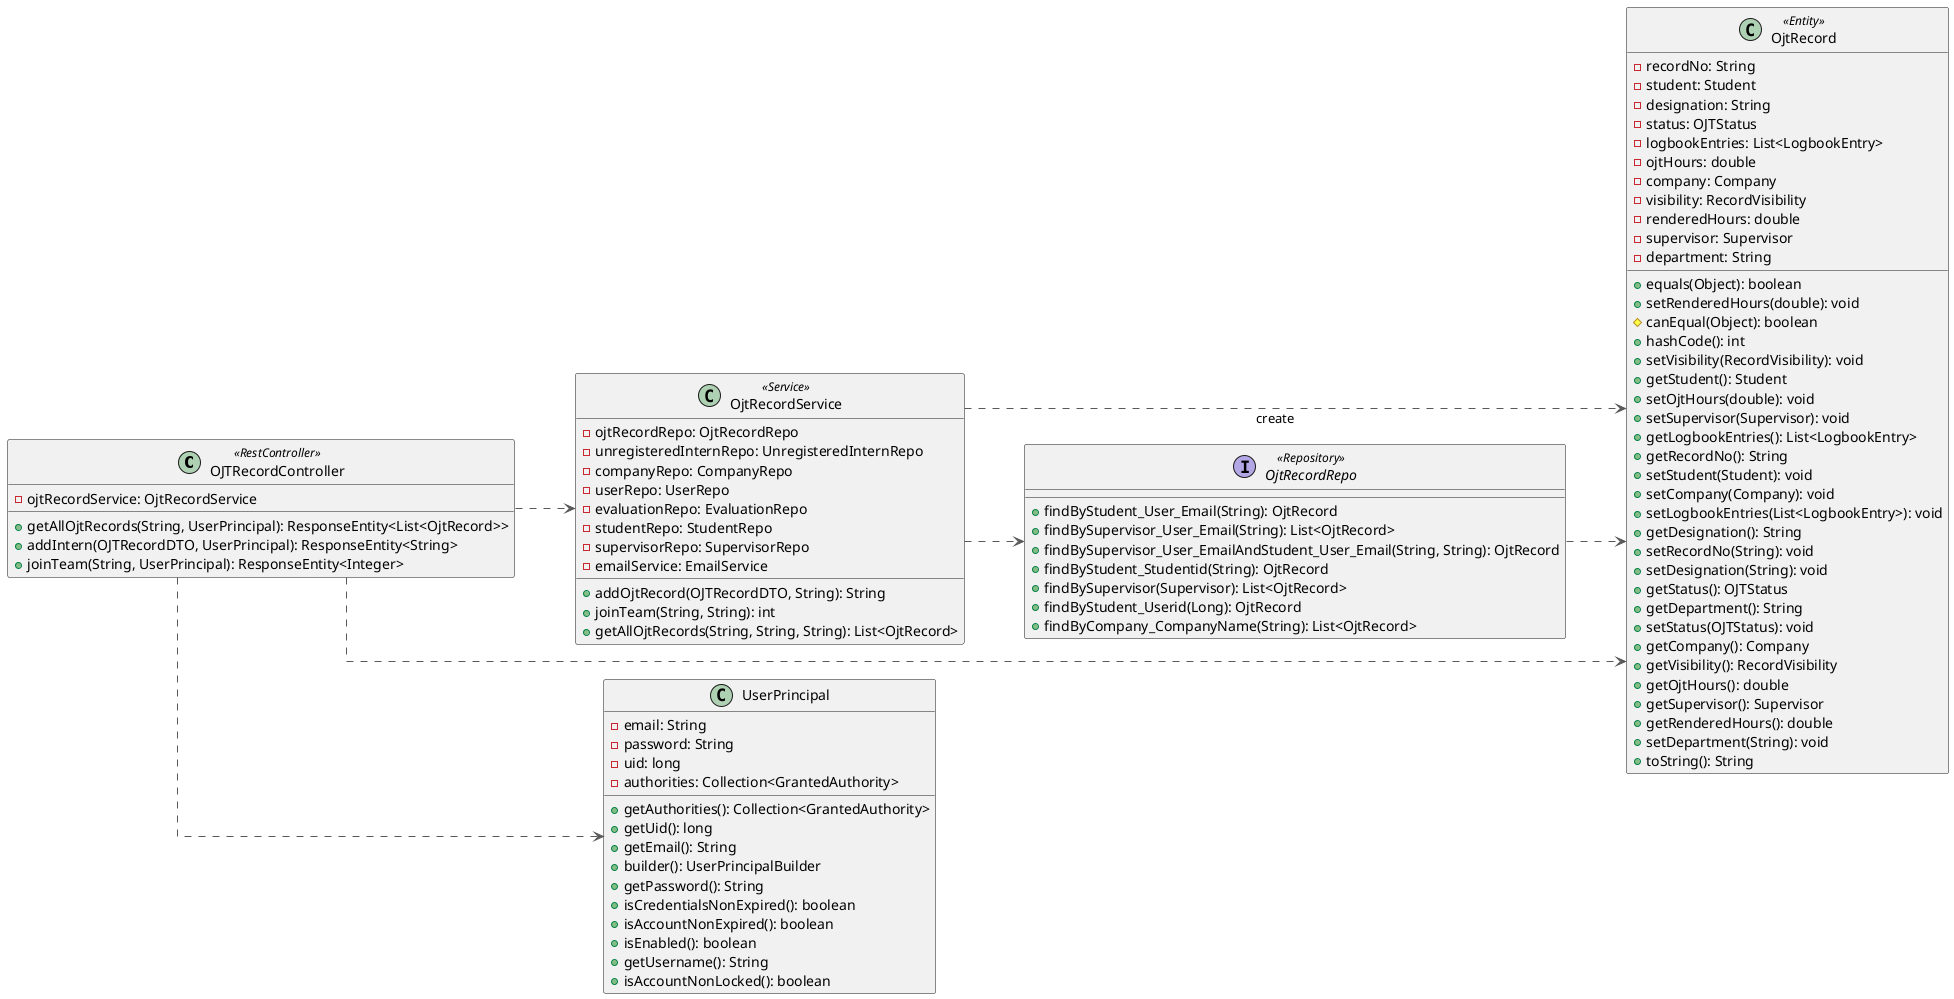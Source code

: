 @startuml
left to right direction
skinparam linetype ortho

class OJTRecordController << RestController >> {
  - ojtRecordService: OjtRecordService
  + getAllOjtRecords(String, UserPrincipal): ResponseEntity<List<OjtRecord>>
  + addIntern(OJTRecordDTO, UserPrincipal): ResponseEntity<String>
  + joinTeam(String, UserPrincipal): ResponseEntity<Integer>
}
class OjtRecord << Entity >> {
  - recordNo: String
  - student: Student
  - designation: String
  - status: OJTStatus
  - logbookEntries: List<LogbookEntry>
  - ojtHours: double
  - company: Company
  - visibility: RecordVisibility
  - renderedHours: double
  - supervisor: Supervisor
  - department: String
  + equals(Object): boolean
  + setRenderedHours(double): void
  # canEqual(Object): boolean
  + hashCode(): int
  + setVisibility(RecordVisibility): void
  + getStudent(): Student
  + setOjtHours(double): void
  + setSupervisor(Supervisor): void
  + getLogbookEntries(): List<LogbookEntry>
  + getRecordNo(): String
  + setStudent(Student): void
  + setCompany(Company): void
  + setLogbookEntries(List<LogbookEntry>): void
  + getDesignation(): String
  + setRecordNo(String): void
  + setDesignation(String): void
  + getStatus(): OJTStatus
  + getDepartment(): String
  + setStatus(OJTStatus): void
  + getCompany(): Company
  + getVisibility(): RecordVisibility
  + getOjtHours(): double
  + getSupervisor(): Supervisor
  + getRenderedHours(): double
  + setDepartment(String): void
  + toString(): String
}
interface OjtRecordRepo << Repository>> {
  + findByStudent_User_Email(String): OjtRecord
  + findBySupervisor_User_Email(String): List<OjtRecord>
  + findBySupervisor_User_EmailAndStudent_User_Email(String, String): OjtRecord
  + findByStudent_Studentid(String): OjtRecord
  + findBySupervisor(Supervisor): List<OjtRecord>
  + findByStudent_Userid(Long): OjtRecord
  + findByCompany_CompanyName(String): List<OjtRecord>
}
class OjtRecordService << Service >> {
  - ojtRecordRepo: OjtRecordRepo
  - unregisteredInternRepo: UnregisteredInternRepo
  - companyRepo: CompanyRepo
  - userRepo: UserRepo
  - evaluationRepo: EvaluationRepo
  - studentRepo: StudentRepo
  - supervisorRepo: SupervisorRepo
  - emailService: EmailService
  + addOjtRecord(OJTRecordDTO, String): String
  + joinTeam(String, String): int
  + getAllOjtRecords(String, String, String): List<OjtRecord>
}
class UserPrincipal {
  - email: String
  - password: String
  - uid: long
  - authorities: Collection<GrantedAuthority>
  + getAuthorities(): Collection<GrantedAuthority>
  + getUid(): long
  + getEmail(): String
  + builder(): UserPrincipalBuilder
  + getPassword(): String
  + isCredentialsNonExpired(): boolean
  + isAccountNonExpired(): boolean
  + isEnabled(): boolean
  + getUsername(): String
  + isAccountNonLocked(): boolean
}

OJTRecordController  -[#595959,dashed]->  OjtRecord
OJTRecordController  -[#595959,dashed]->  OjtRecordService
OJTRecordController  -[#595959,dashed]->  UserPrincipal
OjtRecordRepo        -[#595959,dashed]->  OjtRecord
OjtRecordService     -[#595959,dashed]->  OjtRecord           : "«create»"
OjtRecordService     -[#595959,dashed]->  OjtRecordRepo
@enduml